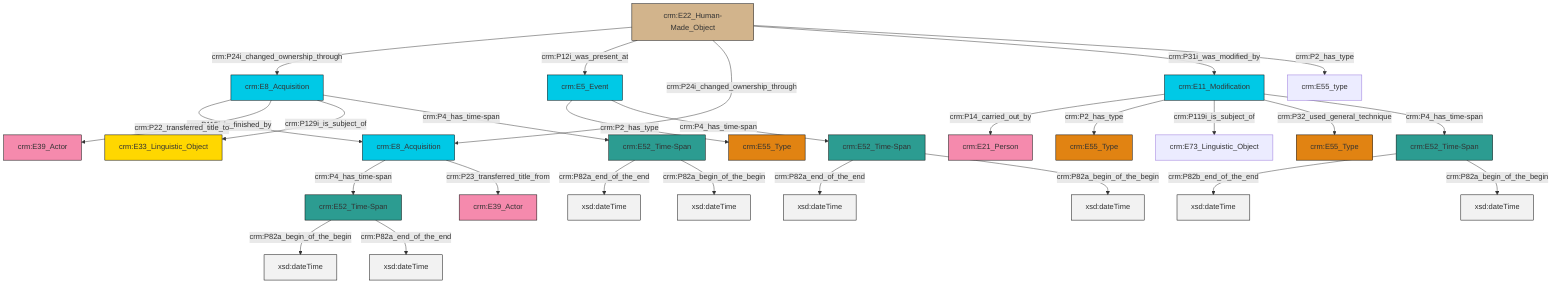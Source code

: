 graph TD
classDef Literal fill:#f2f2f2,stroke:#000000;
classDef CRM_Entity fill:#FFFFFF,stroke:#000000;
classDef Temporal_Entity fill:#00C9E6, stroke:#000000;
classDef Type fill:#E18312, stroke:#000000;
classDef Time-Span fill:#2C9C91, stroke:#000000;
classDef Appellation fill:#FFEB7F, stroke:#000000;
classDef Place fill:#008836, stroke:#000000;
classDef Persistent_Item fill:#B266B2, stroke:#000000;
classDef Conceptual_Object fill:#FFD700, stroke:#000000;
classDef Physical_Thing fill:#D2B48C, stroke:#000000;
classDef Actor fill:#f58aad, stroke:#000000;
classDef PC_Classes fill:#4ce600, stroke:#000000;
classDef Multi fill:#cccccc,stroke:#000000;

4["crm:E5_Event"]:::Temporal_Entity -->|crm:P2_has_type| 5["crm:E55_Type"]:::Type
6["crm:E52_Time-Span"]:::Time-Span -->|crm:P82b_end_of_the_end| 7[xsd:dateTime]:::Literal
8["crm:E11_Modification"]:::Temporal_Entity -->|crm:P14_carried_out_by| 9["crm:E21_Person"]:::Actor
8["crm:E11_Modification"]:::Temporal_Entity -->|crm:P2_has_type| 10["crm:E55_Type"]:::Type
13["crm:E22_Human-Made_Object"]:::Physical_Thing -->|crm:P24i_changed_ownership_through| 0["crm:E8_Acquisition"]:::Temporal_Entity
0["crm:E8_Acquisition"]:::Temporal_Entity -->|crm:P115i_is_finished_by| 14["crm:E8_Acquisition"]:::Temporal_Entity
0["crm:E8_Acquisition"]:::Temporal_Entity -->|crm:P22_transferred_title_to| 11["crm:E39_Actor"]:::Actor
15["crm:E52_Time-Span"]:::Time-Span -->|crm:P82a_begin_of_the_begin| 17[xsd:dateTime]:::Literal
8["crm:E11_Modification"]:::Temporal_Entity -->|crm:P119i_is_subject_of| 18["crm:E73_Linguistic_Object"]:::Default
0["crm:E8_Acquisition"]:::Temporal_Entity -->|crm:P129i_is_subject_of| 2["crm:E33_Linguistic_Object"]:::Conceptual_Object
13["crm:E22_Human-Made_Object"]:::Physical_Thing -->|crm:P12i_was_present_at| 4["crm:E5_Event"]:::Temporal_Entity
6["crm:E52_Time-Span"]:::Time-Span -->|crm:P82a_begin_of_the_begin| 25[xsd:dateTime]:::Literal
21["crm:E52_Time-Span"]:::Time-Span -->|crm:P82a_end_of_the_end| 26[xsd:dateTime]:::Literal
19["crm:E52_Time-Span"]:::Time-Span -->|crm:P82a_end_of_the_end| 27[xsd:dateTime]:::Literal
13["crm:E22_Human-Made_Object"]:::Physical_Thing -->|crm:P24i_changed_ownership_through| 14["crm:E8_Acquisition"]:::Temporal_Entity
0["crm:E8_Acquisition"]:::Temporal_Entity -->|crm:P4_has_time-span| 21["crm:E52_Time-Span"]:::Time-Span
19["crm:E52_Time-Span"]:::Time-Span -->|crm:P82a_begin_of_the_begin| 32[xsd:dateTime]:::Literal
14["crm:E8_Acquisition"]:::Temporal_Entity -->|crm:P4_has_time-span| 15["crm:E52_Time-Span"]:::Time-Span
8["crm:E11_Modification"]:::Temporal_Entity -->|crm:P32_used_general_technique| 28["crm:E55_Type"]:::Type
15["crm:E52_Time-Span"]:::Time-Span -->|crm:P82a_end_of_the_end| 35[xsd:dateTime]:::Literal
21["crm:E52_Time-Span"]:::Time-Span -->|crm:P82a_begin_of_the_begin| 36[xsd:dateTime]:::Literal
4["crm:E5_Event"]:::Temporal_Entity -->|crm:P4_has_time-span| 19["crm:E52_Time-Span"]:::Time-Span
14["crm:E8_Acquisition"]:::Temporal_Entity -->|crm:P23_transferred_title_from| 37["crm:E39_Actor"]:::Actor
13["crm:E22_Human-Made_Object"]:::Physical_Thing -->|crm:P31i_was_modified_by| 8["crm:E11_Modification"]:::Temporal_Entity
13["crm:E22_Human-Made_Object"]:::Physical_Thing -->|crm:P2_has_type| 30["crm:E55_type"]:::Default
8["crm:E11_Modification"]:::Temporal_Entity -->|crm:P4_has_time-span| 6["crm:E52_Time-Span"]:::Time-Span